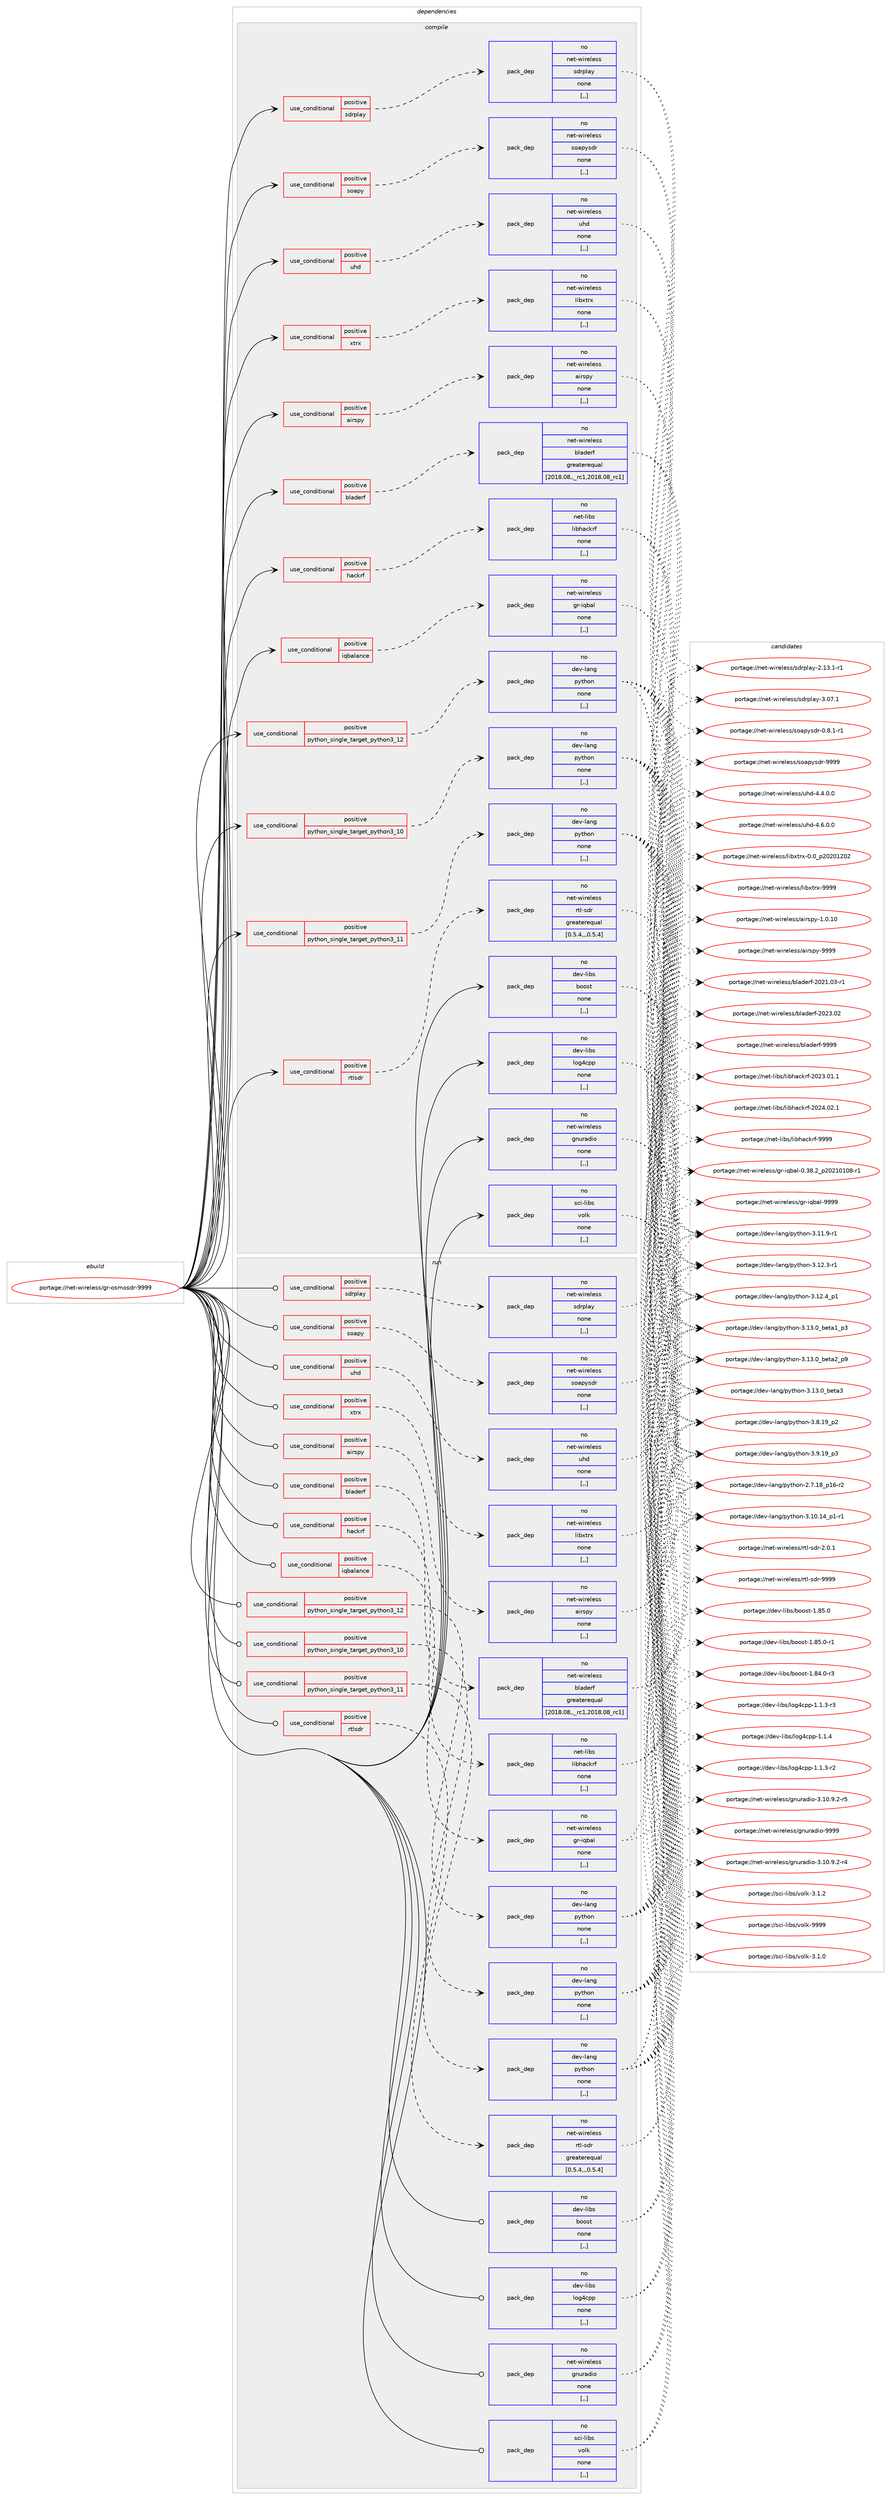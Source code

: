 digraph prolog {

# *************
# Graph options
# *************

newrank=true;
concentrate=true;
compound=true;
graph [rankdir=LR,fontname=Helvetica,fontsize=10,ranksep=1.5];#, ranksep=2.5, nodesep=0.2];
edge  [arrowhead=vee];
node  [fontname=Helvetica,fontsize=10];

# **********
# The ebuild
# **********

subgraph cluster_leftcol {
color=gray;
rank=same;
label=<<i>ebuild</i>>;
id [label="portage://net-wireless/gr-osmosdr-9999", color=red, width=4, href="../net-wireless/gr-osmosdr-9999.svg"];
}

# ****************
# The dependencies
# ****************

subgraph cluster_midcol {
color=gray;
label=<<i>dependencies</i>>;
subgraph cluster_compile {
fillcolor="#eeeeee";
style=filled;
label=<<i>compile</i>>;
subgraph cond100640 {
dependency380216 [label=<<TABLE BORDER="0" CELLBORDER="1" CELLSPACING="0" CELLPADDING="4"><TR><TD ROWSPAN="3" CELLPADDING="10">use_conditional</TD></TR><TR><TD>positive</TD></TR><TR><TD>airspy</TD></TR></TABLE>>, shape=none, color=red];
subgraph pack276834 {
dependency380217 [label=<<TABLE BORDER="0" CELLBORDER="1" CELLSPACING="0" CELLPADDING="4" WIDTH="220"><TR><TD ROWSPAN="6" CELLPADDING="30">pack_dep</TD></TR><TR><TD WIDTH="110">no</TD></TR><TR><TD>net-wireless</TD></TR><TR><TD>airspy</TD></TR><TR><TD>none</TD></TR><TR><TD>[,,]</TD></TR></TABLE>>, shape=none, color=blue];
}
dependency380216:e -> dependency380217:w [weight=20,style="dashed",arrowhead="vee"];
}
id:e -> dependency380216:w [weight=20,style="solid",arrowhead="vee"];
subgraph cond100641 {
dependency380218 [label=<<TABLE BORDER="0" CELLBORDER="1" CELLSPACING="0" CELLPADDING="4"><TR><TD ROWSPAN="3" CELLPADDING="10">use_conditional</TD></TR><TR><TD>positive</TD></TR><TR><TD>bladerf</TD></TR></TABLE>>, shape=none, color=red];
subgraph pack276835 {
dependency380219 [label=<<TABLE BORDER="0" CELLBORDER="1" CELLSPACING="0" CELLPADDING="4" WIDTH="220"><TR><TD ROWSPAN="6" CELLPADDING="30">pack_dep</TD></TR><TR><TD WIDTH="110">no</TD></TR><TR><TD>net-wireless</TD></TR><TR><TD>bladerf</TD></TR><TR><TD>greaterequal</TD></TR><TR><TD>[2018.08,,_rc1,2018.08_rc1]</TD></TR></TABLE>>, shape=none, color=blue];
}
dependency380218:e -> dependency380219:w [weight=20,style="dashed",arrowhead="vee"];
}
id:e -> dependency380218:w [weight=20,style="solid",arrowhead="vee"];
subgraph cond100642 {
dependency380220 [label=<<TABLE BORDER="0" CELLBORDER="1" CELLSPACING="0" CELLPADDING="4"><TR><TD ROWSPAN="3" CELLPADDING="10">use_conditional</TD></TR><TR><TD>positive</TD></TR><TR><TD>hackrf</TD></TR></TABLE>>, shape=none, color=red];
subgraph pack276836 {
dependency380221 [label=<<TABLE BORDER="0" CELLBORDER="1" CELLSPACING="0" CELLPADDING="4" WIDTH="220"><TR><TD ROWSPAN="6" CELLPADDING="30">pack_dep</TD></TR><TR><TD WIDTH="110">no</TD></TR><TR><TD>net-libs</TD></TR><TR><TD>libhackrf</TD></TR><TR><TD>none</TD></TR><TR><TD>[,,]</TD></TR></TABLE>>, shape=none, color=blue];
}
dependency380220:e -> dependency380221:w [weight=20,style="dashed",arrowhead="vee"];
}
id:e -> dependency380220:w [weight=20,style="solid",arrowhead="vee"];
subgraph cond100643 {
dependency380222 [label=<<TABLE BORDER="0" CELLBORDER="1" CELLSPACING="0" CELLPADDING="4"><TR><TD ROWSPAN="3" CELLPADDING="10">use_conditional</TD></TR><TR><TD>positive</TD></TR><TR><TD>iqbalance</TD></TR></TABLE>>, shape=none, color=red];
subgraph pack276837 {
dependency380223 [label=<<TABLE BORDER="0" CELLBORDER="1" CELLSPACING="0" CELLPADDING="4" WIDTH="220"><TR><TD ROWSPAN="6" CELLPADDING="30">pack_dep</TD></TR><TR><TD WIDTH="110">no</TD></TR><TR><TD>net-wireless</TD></TR><TR><TD>gr-iqbal</TD></TR><TR><TD>none</TD></TR><TR><TD>[,,]</TD></TR></TABLE>>, shape=none, color=blue];
}
dependency380222:e -> dependency380223:w [weight=20,style="dashed",arrowhead="vee"];
}
id:e -> dependency380222:w [weight=20,style="solid",arrowhead="vee"];
subgraph cond100644 {
dependency380224 [label=<<TABLE BORDER="0" CELLBORDER="1" CELLSPACING="0" CELLPADDING="4"><TR><TD ROWSPAN="3" CELLPADDING="10">use_conditional</TD></TR><TR><TD>positive</TD></TR><TR><TD>python_single_target_python3_10</TD></TR></TABLE>>, shape=none, color=red];
subgraph pack276838 {
dependency380225 [label=<<TABLE BORDER="0" CELLBORDER="1" CELLSPACING="0" CELLPADDING="4" WIDTH="220"><TR><TD ROWSPAN="6" CELLPADDING="30">pack_dep</TD></TR><TR><TD WIDTH="110">no</TD></TR><TR><TD>dev-lang</TD></TR><TR><TD>python</TD></TR><TR><TD>none</TD></TR><TR><TD>[,,]</TD></TR></TABLE>>, shape=none, color=blue];
}
dependency380224:e -> dependency380225:w [weight=20,style="dashed",arrowhead="vee"];
}
id:e -> dependency380224:w [weight=20,style="solid",arrowhead="vee"];
subgraph cond100645 {
dependency380226 [label=<<TABLE BORDER="0" CELLBORDER="1" CELLSPACING="0" CELLPADDING="4"><TR><TD ROWSPAN="3" CELLPADDING="10">use_conditional</TD></TR><TR><TD>positive</TD></TR><TR><TD>python_single_target_python3_11</TD></TR></TABLE>>, shape=none, color=red];
subgraph pack276839 {
dependency380227 [label=<<TABLE BORDER="0" CELLBORDER="1" CELLSPACING="0" CELLPADDING="4" WIDTH="220"><TR><TD ROWSPAN="6" CELLPADDING="30">pack_dep</TD></TR><TR><TD WIDTH="110">no</TD></TR><TR><TD>dev-lang</TD></TR><TR><TD>python</TD></TR><TR><TD>none</TD></TR><TR><TD>[,,]</TD></TR></TABLE>>, shape=none, color=blue];
}
dependency380226:e -> dependency380227:w [weight=20,style="dashed",arrowhead="vee"];
}
id:e -> dependency380226:w [weight=20,style="solid",arrowhead="vee"];
subgraph cond100646 {
dependency380228 [label=<<TABLE BORDER="0" CELLBORDER="1" CELLSPACING="0" CELLPADDING="4"><TR><TD ROWSPAN="3" CELLPADDING="10">use_conditional</TD></TR><TR><TD>positive</TD></TR><TR><TD>python_single_target_python3_12</TD></TR></TABLE>>, shape=none, color=red];
subgraph pack276840 {
dependency380229 [label=<<TABLE BORDER="0" CELLBORDER="1" CELLSPACING="0" CELLPADDING="4" WIDTH="220"><TR><TD ROWSPAN="6" CELLPADDING="30">pack_dep</TD></TR><TR><TD WIDTH="110">no</TD></TR><TR><TD>dev-lang</TD></TR><TR><TD>python</TD></TR><TR><TD>none</TD></TR><TR><TD>[,,]</TD></TR></TABLE>>, shape=none, color=blue];
}
dependency380228:e -> dependency380229:w [weight=20,style="dashed",arrowhead="vee"];
}
id:e -> dependency380228:w [weight=20,style="solid",arrowhead="vee"];
subgraph cond100647 {
dependency380230 [label=<<TABLE BORDER="0" CELLBORDER="1" CELLSPACING="0" CELLPADDING="4"><TR><TD ROWSPAN="3" CELLPADDING="10">use_conditional</TD></TR><TR><TD>positive</TD></TR><TR><TD>rtlsdr</TD></TR></TABLE>>, shape=none, color=red];
subgraph pack276841 {
dependency380231 [label=<<TABLE BORDER="0" CELLBORDER="1" CELLSPACING="0" CELLPADDING="4" WIDTH="220"><TR><TD ROWSPAN="6" CELLPADDING="30">pack_dep</TD></TR><TR><TD WIDTH="110">no</TD></TR><TR><TD>net-wireless</TD></TR><TR><TD>rtl-sdr</TD></TR><TR><TD>greaterequal</TD></TR><TR><TD>[0.5.4,,,0.5.4]</TD></TR></TABLE>>, shape=none, color=blue];
}
dependency380230:e -> dependency380231:w [weight=20,style="dashed",arrowhead="vee"];
}
id:e -> dependency380230:w [weight=20,style="solid",arrowhead="vee"];
subgraph cond100648 {
dependency380232 [label=<<TABLE BORDER="0" CELLBORDER="1" CELLSPACING="0" CELLPADDING="4"><TR><TD ROWSPAN="3" CELLPADDING="10">use_conditional</TD></TR><TR><TD>positive</TD></TR><TR><TD>sdrplay</TD></TR></TABLE>>, shape=none, color=red];
subgraph pack276842 {
dependency380233 [label=<<TABLE BORDER="0" CELLBORDER="1" CELLSPACING="0" CELLPADDING="4" WIDTH="220"><TR><TD ROWSPAN="6" CELLPADDING="30">pack_dep</TD></TR><TR><TD WIDTH="110">no</TD></TR><TR><TD>net-wireless</TD></TR><TR><TD>sdrplay</TD></TR><TR><TD>none</TD></TR><TR><TD>[,,]</TD></TR></TABLE>>, shape=none, color=blue];
}
dependency380232:e -> dependency380233:w [weight=20,style="dashed",arrowhead="vee"];
}
id:e -> dependency380232:w [weight=20,style="solid",arrowhead="vee"];
subgraph cond100649 {
dependency380234 [label=<<TABLE BORDER="0" CELLBORDER="1" CELLSPACING="0" CELLPADDING="4"><TR><TD ROWSPAN="3" CELLPADDING="10">use_conditional</TD></TR><TR><TD>positive</TD></TR><TR><TD>soapy</TD></TR></TABLE>>, shape=none, color=red];
subgraph pack276843 {
dependency380235 [label=<<TABLE BORDER="0" CELLBORDER="1" CELLSPACING="0" CELLPADDING="4" WIDTH="220"><TR><TD ROWSPAN="6" CELLPADDING="30">pack_dep</TD></TR><TR><TD WIDTH="110">no</TD></TR><TR><TD>net-wireless</TD></TR><TR><TD>soapysdr</TD></TR><TR><TD>none</TD></TR><TR><TD>[,,]</TD></TR></TABLE>>, shape=none, color=blue];
}
dependency380234:e -> dependency380235:w [weight=20,style="dashed",arrowhead="vee"];
}
id:e -> dependency380234:w [weight=20,style="solid",arrowhead="vee"];
subgraph cond100650 {
dependency380236 [label=<<TABLE BORDER="0" CELLBORDER="1" CELLSPACING="0" CELLPADDING="4"><TR><TD ROWSPAN="3" CELLPADDING="10">use_conditional</TD></TR><TR><TD>positive</TD></TR><TR><TD>uhd</TD></TR></TABLE>>, shape=none, color=red];
subgraph pack276844 {
dependency380237 [label=<<TABLE BORDER="0" CELLBORDER="1" CELLSPACING="0" CELLPADDING="4" WIDTH="220"><TR><TD ROWSPAN="6" CELLPADDING="30">pack_dep</TD></TR><TR><TD WIDTH="110">no</TD></TR><TR><TD>net-wireless</TD></TR><TR><TD>uhd</TD></TR><TR><TD>none</TD></TR><TR><TD>[,,]</TD></TR></TABLE>>, shape=none, color=blue];
}
dependency380236:e -> dependency380237:w [weight=20,style="dashed",arrowhead="vee"];
}
id:e -> dependency380236:w [weight=20,style="solid",arrowhead="vee"];
subgraph cond100651 {
dependency380238 [label=<<TABLE BORDER="0" CELLBORDER="1" CELLSPACING="0" CELLPADDING="4"><TR><TD ROWSPAN="3" CELLPADDING="10">use_conditional</TD></TR><TR><TD>positive</TD></TR><TR><TD>xtrx</TD></TR></TABLE>>, shape=none, color=red];
subgraph pack276845 {
dependency380239 [label=<<TABLE BORDER="0" CELLBORDER="1" CELLSPACING="0" CELLPADDING="4" WIDTH="220"><TR><TD ROWSPAN="6" CELLPADDING="30">pack_dep</TD></TR><TR><TD WIDTH="110">no</TD></TR><TR><TD>net-wireless</TD></TR><TR><TD>libxtrx</TD></TR><TR><TD>none</TD></TR><TR><TD>[,,]</TD></TR></TABLE>>, shape=none, color=blue];
}
dependency380238:e -> dependency380239:w [weight=20,style="dashed",arrowhead="vee"];
}
id:e -> dependency380238:w [weight=20,style="solid",arrowhead="vee"];
subgraph pack276846 {
dependency380240 [label=<<TABLE BORDER="0" CELLBORDER="1" CELLSPACING="0" CELLPADDING="4" WIDTH="220"><TR><TD ROWSPAN="6" CELLPADDING="30">pack_dep</TD></TR><TR><TD WIDTH="110">no</TD></TR><TR><TD>dev-libs</TD></TR><TR><TD>boost</TD></TR><TR><TD>none</TD></TR><TR><TD>[,,]</TD></TR></TABLE>>, shape=none, color=blue];
}
id:e -> dependency380240:w [weight=20,style="solid",arrowhead="vee"];
subgraph pack276847 {
dependency380241 [label=<<TABLE BORDER="0" CELLBORDER="1" CELLSPACING="0" CELLPADDING="4" WIDTH="220"><TR><TD ROWSPAN="6" CELLPADDING="30">pack_dep</TD></TR><TR><TD WIDTH="110">no</TD></TR><TR><TD>dev-libs</TD></TR><TR><TD>log4cpp</TD></TR><TR><TD>none</TD></TR><TR><TD>[,,]</TD></TR></TABLE>>, shape=none, color=blue];
}
id:e -> dependency380241:w [weight=20,style="solid",arrowhead="vee"];
subgraph pack276848 {
dependency380242 [label=<<TABLE BORDER="0" CELLBORDER="1" CELLSPACING="0" CELLPADDING="4" WIDTH="220"><TR><TD ROWSPAN="6" CELLPADDING="30">pack_dep</TD></TR><TR><TD WIDTH="110">no</TD></TR><TR><TD>net-wireless</TD></TR><TR><TD>gnuradio</TD></TR><TR><TD>none</TD></TR><TR><TD>[,,]</TD></TR></TABLE>>, shape=none, color=blue];
}
id:e -> dependency380242:w [weight=20,style="solid",arrowhead="vee"];
subgraph pack276849 {
dependency380243 [label=<<TABLE BORDER="0" CELLBORDER="1" CELLSPACING="0" CELLPADDING="4" WIDTH="220"><TR><TD ROWSPAN="6" CELLPADDING="30">pack_dep</TD></TR><TR><TD WIDTH="110">no</TD></TR><TR><TD>sci-libs</TD></TR><TR><TD>volk</TD></TR><TR><TD>none</TD></TR><TR><TD>[,,]</TD></TR></TABLE>>, shape=none, color=blue];
}
id:e -> dependency380243:w [weight=20,style="solid",arrowhead="vee"];
}
subgraph cluster_compileandrun {
fillcolor="#eeeeee";
style=filled;
label=<<i>compile and run</i>>;
}
subgraph cluster_run {
fillcolor="#eeeeee";
style=filled;
label=<<i>run</i>>;
subgraph cond100652 {
dependency380244 [label=<<TABLE BORDER="0" CELLBORDER="1" CELLSPACING="0" CELLPADDING="4"><TR><TD ROWSPAN="3" CELLPADDING="10">use_conditional</TD></TR><TR><TD>positive</TD></TR><TR><TD>airspy</TD></TR></TABLE>>, shape=none, color=red];
subgraph pack276850 {
dependency380245 [label=<<TABLE BORDER="0" CELLBORDER="1" CELLSPACING="0" CELLPADDING="4" WIDTH="220"><TR><TD ROWSPAN="6" CELLPADDING="30">pack_dep</TD></TR><TR><TD WIDTH="110">no</TD></TR><TR><TD>net-wireless</TD></TR><TR><TD>airspy</TD></TR><TR><TD>none</TD></TR><TR><TD>[,,]</TD></TR></TABLE>>, shape=none, color=blue];
}
dependency380244:e -> dependency380245:w [weight=20,style="dashed",arrowhead="vee"];
}
id:e -> dependency380244:w [weight=20,style="solid",arrowhead="odot"];
subgraph cond100653 {
dependency380246 [label=<<TABLE BORDER="0" CELLBORDER="1" CELLSPACING="0" CELLPADDING="4"><TR><TD ROWSPAN="3" CELLPADDING="10">use_conditional</TD></TR><TR><TD>positive</TD></TR><TR><TD>bladerf</TD></TR></TABLE>>, shape=none, color=red];
subgraph pack276851 {
dependency380247 [label=<<TABLE BORDER="0" CELLBORDER="1" CELLSPACING="0" CELLPADDING="4" WIDTH="220"><TR><TD ROWSPAN="6" CELLPADDING="30">pack_dep</TD></TR><TR><TD WIDTH="110">no</TD></TR><TR><TD>net-wireless</TD></TR><TR><TD>bladerf</TD></TR><TR><TD>greaterequal</TD></TR><TR><TD>[2018.08,,_rc1,2018.08_rc1]</TD></TR></TABLE>>, shape=none, color=blue];
}
dependency380246:e -> dependency380247:w [weight=20,style="dashed",arrowhead="vee"];
}
id:e -> dependency380246:w [weight=20,style="solid",arrowhead="odot"];
subgraph cond100654 {
dependency380248 [label=<<TABLE BORDER="0" CELLBORDER="1" CELLSPACING="0" CELLPADDING="4"><TR><TD ROWSPAN="3" CELLPADDING="10">use_conditional</TD></TR><TR><TD>positive</TD></TR><TR><TD>hackrf</TD></TR></TABLE>>, shape=none, color=red];
subgraph pack276852 {
dependency380249 [label=<<TABLE BORDER="0" CELLBORDER="1" CELLSPACING="0" CELLPADDING="4" WIDTH="220"><TR><TD ROWSPAN="6" CELLPADDING="30">pack_dep</TD></TR><TR><TD WIDTH="110">no</TD></TR><TR><TD>net-libs</TD></TR><TR><TD>libhackrf</TD></TR><TR><TD>none</TD></TR><TR><TD>[,,]</TD></TR></TABLE>>, shape=none, color=blue];
}
dependency380248:e -> dependency380249:w [weight=20,style="dashed",arrowhead="vee"];
}
id:e -> dependency380248:w [weight=20,style="solid",arrowhead="odot"];
subgraph cond100655 {
dependency380250 [label=<<TABLE BORDER="0" CELLBORDER="1" CELLSPACING="0" CELLPADDING="4"><TR><TD ROWSPAN="3" CELLPADDING="10">use_conditional</TD></TR><TR><TD>positive</TD></TR><TR><TD>iqbalance</TD></TR></TABLE>>, shape=none, color=red];
subgraph pack276853 {
dependency380251 [label=<<TABLE BORDER="0" CELLBORDER="1" CELLSPACING="0" CELLPADDING="4" WIDTH="220"><TR><TD ROWSPAN="6" CELLPADDING="30">pack_dep</TD></TR><TR><TD WIDTH="110">no</TD></TR><TR><TD>net-wireless</TD></TR><TR><TD>gr-iqbal</TD></TR><TR><TD>none</TD></TR><TR><TD>[,,]</TD></TR></TABLE>>, shape=none, color=blue];
}
dependency380250:e -> dependency380251:w [weight=20,style="dashed",arrowhead="vee"];
}
id:e -> dependency380250:w [weight=20,style="solid",arrowhead="odot"];
subgraph cond100656 {
dependency380252 [label=<<TABLE BORDER="0" CELLBORDER="1" CELLSPACING="0" CELLPADDING="4"><TR><TD ROWSPAN="3" CELLPADDING="10">use_conditional</TD></TR><TR><TD>positive</TD></TR><TR><TD>python_single_target_python3_10</TD></TR></TABLE>>, shape=none, color=red];
subgraph pack276854 {
dependency380253 [label=<<TABLE BORDER="0" CELLBORDER="1" CELLSPACING="0" CELLPADDING="4" WIDTH="220"><TR><TD ROWSPAN="6" CELLPADDING="30">pack_dep</TD></TR><TR><TD WIDTH="110">no</TD></TR><TR><TD>dev-lang</TD></TR><TR><TD>python</TD></TR><TR><TD>none</TD></TR><TR><TD>[,,]</TD></TR></TABLE>>, shape=none, color=blue];
}
dependency380252:e -> dependency380253:w [weight=20,style="dashed",arrowhead="vee"];
}
id:e -> dependency380252:w [weight=20,style="solid",arrowhead="odot"];
subgraph cond100657 {
dependency380254 [label=<<TABLE BORDER="0" CELLBORDER="1" CELLSPACING="0" CELLPADDING="4"><TR><TD ROWSPAN="3" CELLPADDING="10">use_conditional</TD></TR><TR><TD>positive</TD></TR><TR><TD>python_single_target_python3_11</TD></TR></TABLE>>, shape=none, color=red];
subgraph pack276855 {
dependency380255 [label=<<TABLE BORDER="0" CELLBORDER="1" CELLSPACING="0" CELLPADDING="4" WIDTH="220"><TR><TD ROWSPAN="6" CELLPADDING="30">pack_dep</TD></TR><TR><TD WIDTH="110">no</TD></TR><TR><TD>dev-lang</TD></TR><TR><TD>python</TD></TR><TR><TD>none</TD></TR><TR><TD>[,,]</TD></TR></TABLE>>, shape=none, color=blue];
}
dependency380254:e -> dependency380255:w [weight=20,style="dashed",arrowhead="vee"];
}
id:e -> dependency380254:w [weight=20,style="solid",arrowhead="odot"];
subgraph cond100658 {
dependency380256 [label=<<TABLE BORDER="0" CELLBORDER="1" CELLSPACING="0" CELLPADDING="4"><TR><TD ROWSPAN="3" CELLPADDING="10">use_conditional</TD></TR><TR><TD>positive</TD></TR><TR><TD>python_single_target_python3_12</TD></TR></TABLE>>, shape=none, color=red];
subgraph pack276856 {
dependency380257 [label=<<TABLE BORDER="0" CELLBORDER="1" CELLSPACING="0" CELLPADDING="4" WIDTH="220"><TR><TD ROWSPAN="6" CELLPADDING="30">pack_dep</TD></TR><TR><TD WIDTH="110">no</TD></TR><TR><TD>dev-lang</TD></TR><TR><TD>python</TD></TR><TR><TD>none</TD></TR><TR><TD>[,,]</TD></TR></TABLE>>, shape=none, color=blue];
}
dependency380256:e -> dependency380257:w [weight=20,style="dashed",arrowhead="vee"];
}
id:e -> dependency380256:w [weight=20,style="solid",arrowhead="odot"];
subgraph cond100659 {
dependency380258 [label=<<TABLE BORDER="0" CELLBORDER="1" CELLSPACING="0" CELLPADDING="4"><TR><TD ROWSPAN="3" CELLPADDING="10">use_conditional</TD></TR><TR><TD>positive</TD></TR><TR><TD>rtlsdr</TD></TR></TABLE>>, shape=none, color=red];
subgraph pack276857 {
dependency380259 [label=<<TABLE BORDER="0" CELLBORDER="1" CELLSPACING="0" CELLPADDING="4" WIDTH="220"><TR><TD ROWSPAN="6" CELLPADDING="30">pack_dep</TD></TR><TR><TD WIDTH="110">no</TD></TR><TR><TD>net-wireless</TD></TR><TR><TD>rtl-sdr</TD></TR><TR><TD>greaterequal</TD></TR><TR><TD>[0.5.4,,,0.5.4]</TD></TR></TABLE>>, shape=none, color=blue];
}
dependency380258:e -> dependency380259:w [weight=20,style="dashed",arrowhead="vee"];
}
id:e -> dependency380258:w [weight=20,style="solid",arrowhead="odot"];
subgraph cond100660 {
dependency380260 [label=<<TABLE BORDER="0" CELLBORDER="1" CELLSPACING="0" CELLPADDING="4"><TR><TD ROWSPAN="3" CELLPADDING="10">use_conditional</TD></TR><TR><TD>positive</TD></TR><TR><TD>sdrplay</TD></TR></TABLE>>, shape=none, color=red];
subgraph pack276858 {
dependency380261 [label=<<TABLE BORDER="0" CELLBORDER="1" CELLSPACING="0" CELLPADDING="4" WIDTH="220"><TR><TD ROWSPAN="6" CELLPADDING="30">pack_dep</TD></TR><TR><TD WIDTH="110">no</TD></TR><TR><TD>net-wireless</TD></TR><TR><TD>sdrplay</TD></TR><TR><TD>none</TD></TR><TR><TD>[,,]</TD></TR></TABLE>>, shape=none, color=blue];
}
dependency380260:e -> dependency380261:w [weight=20,style="dashed",arrowhead="vee"];
}
id:e -> dependency380260:w [weight=20,style="solid",arrowhead="odot"];
subgraph cond100661 {
dependency380262 [label=<<TABLE BORDER="0" CELLBORDER="1" CELLSPACING="0" CELLPADDING="4"><TR><TD ROWSPAN="3" CELLPADDING="10">use_conditional</TD></TR><TR><TD>positive</TD></TR><TR><TD>soapy</TD></TR></TABLE>>, shape=none, color=red];
subgraph pack276859 {
dependency380263 [label=<<TABLE BORDER="0" CELLBORDER="1" CELLSPACING="0" CELLPADDING="4" WIDTH="220"><TR><TD ROWSPAN="6" CELLPADDING="30">pack_dep</TD></TR><TR><TD WIDTH="110">no</TD></TR><TR><TD>net-wireless</TD></TR><TR><TD>soapysdr</TD></TR><TR><TD>none</TD></TR><TR><TD>[,,]</TD></TR></TABLE>>, shape=none, color=blue];
}
dependency380262:e -> dependency380263:w [weight=20,style="dashed",arrowhead="vee"];
}
id:e -> dependency380262:w [weight=20,style="solid",arrowhead="odot"];
subgraph cond100662 {
dependency380264 [label=<<TABLE BORDER="0" CELLBORDER="1" CELLSPACING="0" CELLPADDING="4"><TR><TD ROWSPAN="3" CELLPADDING="10">use_conditional</TD></TR><TR><TD>positive</TD></TR><TR><TD>uhd</TD></TR></TABLE>>, shape=none, color=red];
subgraph pack276860 {
dependency380265 [label=<<TABLE BORDER="0" CELLBORDER="1" CELLSPACING="0" CELLPADDING="4" WIDTH="220"><TR><TD ROWSPAN="6" CELLPADDING="30">pack_dep</TD></TR><TR><TD WIDTH="110">no</TD></TR><TR><TD>net-wireless</TD></TR><TR><TD>uhd</TD></TR><TR><TD>none</TD></TR><TR><TD>[,,]</TD></TR></TABLE>>, shape=none, color=blue];
}
dependency380264:e -> dependency380265:w [weight=20,style="dashed",arrowhead="vee"];
}
id:e -> dependency380264:w [weight=20,style="solid",arrowhead="odot"];
subgraph cond100663 {
dependency380266 [label=<<TABLE BORDER="0" CELLBORDER="1" CELLSPACING="0" CELLPADDING="4"><TR><TD ROWSPAN="3" CELLPADDING="10">use_conditional</TD></TR><TR><TD>positive</TD></TR><TR><TD>xtrx</TD></TR></TABLE>>, shape=none, color=red];
subgraph pack276861 {
dependency380267 [label=<<TABLE BORDER="0" CELLBORDER="1" CELLSPACING="0" CELLPADDING="4" WIDTH="220"><TR><TD ROWSPAN="6" CELLPADDING="30">pack_dep</TD></TR><TR><TD WIDTH="110">no</TD></TR><TR><TD>net-wireless</TD></TR><TR><TD>libxtrx</TD></TR><TR><TD>none</TD></TR><TR><TD>[,,]</TD></TR></TABLE>>, shape=none, color=blue];
}
dependency380266:e -> dependency380267:w [weight=20,style="dashed",arrowhead="vee"];
}
id:e -> dependency380266:w [weight=20,style="solid",arrowhead="odot"];
subgraph pack276862 {
dependency380268 [label=<<TABLE BORDER="0" CELLBORDER="1" CELLSPACING="0" CELLPADDING="4" WIDTH="220"><TR><TD ROWSPAN="6" CELLPADDING="30">pack_dep</TD></TR><TR><TD WIDTH="110">no</TD></TR><TR><TD>dev-libs</TD></TR><TR><TD>boost</TD></TR><TR><TD>none</TD></TR><TR><TD>[,,]</TD></TR></TABLE>>, shape=none, color=blue];
}
id:e -> dependency380268:w [weight=20,style="solid",arrowhead="odot"];
subgraph pack276863 {
dependency380269 [label=<<TABLE BORDER="0" CELLBORDER="1" CELLSPACING="0" CELLPADDING="4" WIDTH="220"><TR><TD ROWSPAN="6" CELLPADDING="30">pack_dep</TD></TR><TR><TD WIDTH="110">no</TD></TR><TR><TD>dev-libs</TD></TR><TR><TD>log4cpp</TD></TR><TR><TD>none</TD></TR><TR><TD>[,,]</TD></TR></TABLE>>, shape=none, color=blue];
}
id:e -> dependency380269:w [weight=20,style="solid",arrowhead="odot"];
subgraph pack276864 {
dependency380270 [label=<<TABLE BORDER="0" CELLBORDER="1" CELLSPACING="0" CELLPADDING="4" WIDTH="220"><TR><TD ROWSPAN="6" CELLPADDING="30">pack_dep</TD></TR><TR><TD WIDTH="110">no</TD></TR><TR><TD>net-wireless</TD></TR><TR><TD>gnuradio</TD></TR><TR><TD>none</TD></TR><TR><TD>[,,]</TD></TR></TABLE>>, shape=none, color=blue];
}
id:e -> dependency380270:w [weight=20,style="solid",arrowhead="odot"];
subgraph pack276865 {
dependency380271 [label=<<TABLE BORDER="0" CELLBORDER="1" CELLSPACING="0" CELLPADDING="4" WIDTH="220"><TR><TD ROWSPAN="6" CELLPADDING="30">pack_dep</TD></TR><TR><TD WIDTH="110">no</TD></TR><TR><TD>sci-libs</TD></TR><TR><TD>volk</TD></TR><TR><TD>none</TD></TR><TR><TD>[,,]</TD></TR></TABLE>>, shape=none, color=blue];
}
id:e -> dependency380271:w [weight=20,style="solid",arrowhead="odot"];
}
}

# **************
# The candidates
# **************

subgraph cluster_choices {
rank=same;
color=gray;
label=<<i>candidates</i>>;

subgraph choice276834 {
color=black;
nodesep=1;
choice11010111645119105114101108101115115479710511411511212145494648464948 [label="portage://net-wireless/airspy-1.0.10", color=red, width=4,href="../net-wireless/airspy-1.0.10.svg"];
choice1101011164511910511410110810111511547971051141151121214557575757 [label="portage://net-wireless/airspy-9999", color=red, width=4,href="../net-wireless/airspy-9999.svg"];
dependency380217:e -> choice11010111645119105114101108101115115479710511411511212145494648464948:w [style=dotted,weight="100"];
dependency380217:e -> choice1101011164511910511410110810111511547971051141151121214557575757:w [style=dotted,weight="100"];
}
subgraph choice276835 {
color=black;
nodesep=1;
choice1101011164511910511410110810111511547981089710010111410245504850494648514511449 [label="portage://net-wireless/bladerf-2021.03-r1", color=red, width=4,href="../net-wireless/bladerf-2021.03-r1.svg"];
choice110101116451191051141011081011151154798108971001011141024550485051464850 [label="portage://net-wireless/bladerf-2023.02", color=red, width=4,href="../net-wireless/bladerf-2023.02.svg"];
choice110101116451191051141011081011151154798108971001011141024557575757 [label="portage://net-wireless/bladerf-9999", color=red, width=4,href="../net-wireless/bladerf-9999.svg"];
dependency380219:e -> choice1101011164511910511410110810111511547981089710010111410245504850494648514511449:w [style=dotted,weight="100"];
dependency380219:e -> choice110101116451191051141011081011151154798108971001011141024550485051464850:w [style=dotted,weight="100"];
dependency380219:e -> choice110101116451191051141011081011151154798108971001011141024557575757:w [style=dotted,weight="100"];
}
subgraph choice276836 {
color=black;
nodesep=1;
choice11010111645108105981154710810598104979910711410245504850514648494649 [label="portage://net-libs/libhackrf-2023.01.1", color=red, width=4,href="../net-libs/libhackrf-2023.01.1.svg"];
choice11010111645108105981154710810598104979910711410245504850524648504649 [label="portage://net-libs/libhackrf-2024.02.1", color=red, width=4,href="../net-libs/libhackrf-2024.02.1.svg"];
choice1101011164510810598115471081059810497991071141024557575757 [label="portage://net-libs/libhackrf-9999", color=red, width=4,href="../net-libs/libhackrf-9999.svg"];
dependency380221:e -> choice11010111645108105981154710810598104979910711410245504850514648494649:w [style=dotted,weight="100"];
dependency380221:e -> choice11010111645108105981154710810598104979910711410245504850524648504649:w [style=dotted,weight="100"];
dependency380221:e -> choice1101011164510810598115471081059810497991071141024557575757:w [style=dotted,weight="100"];
}
subgraph choice276837 {
color=black;
nodesep=1;
choice1101011164511910511410110810111511547103114451051139897108454846515646509511250485049484948564511449 [label="portage://net-wireless/gr-iqbal-0.38.2_p20210108-r1", color=red, width=4,href="../net-wireless/gr-iqbal-0.38.2_p20210108-r1.svg"];
choice11010111645119105114101108101115115471031144510511398971084557575757 [label="portage://net-wireless/gr-iqbal-9999", color=red, width=4,href="../net-wireless/gr-iqbal-9999.svg"];
dependency380223:e -> choice1101011164511910511410110810111511547103114451051139897108454846515646509511250485049484948564511449:w [style=dotted,weight="100"];
dependency380223:e -> choice11010111645119105114101108101115115471031144510511398971084557575757:w [style=dotted,weight="100"];
}
subgraph choice276838 {
color=black;
nodesep=1;
choice100101118451089711010347112121116104111110455046554649569511249544511450 [label="portage://dev-lang/python-2.7.18_p16-r2", color=red, width=4,href="../dev-lang/python-2.7.18_p16-r2.svg"];
choice100101118451089711010347112121116104111110455146494846495295112494511449 [label="portage://dev-lang/python-3.10.14_p1-r1", color=red, width=4,href="../dev-lang/python-3.10.14_p1-r1.svg"];
choice100101118451089711010347112121116104111110455146494946574511449 [label="portage://dev-lang/python-3.11.9-r1", color=red, width=4,href="../dev-lang/python-3.11.9-r1.svg"];
choice100101118451089711010347112121116104111110455146495046514511449 [label="portage://dev-lang/python-3.12.3-r1", color=red, width=4,href="../dev-lang/python-3.12.3-r1.svg"];
choice100101118451089711010347112121116104111110455146495046529511249 [label="portage://dev-lang/python-3.12.4_p1", color=red, width=4,href="../dev-lang/python-3.12.4_p1.svg"];
choice10010111845108971101034711212111610411111045514649514648959810111697499511251 [label="portage://dev-lang/python-3.13.0_beta1_p3", color=red, width=4,href="../dev-lang/python-3.13.0_beta1_p3.svg"];
choice10010111845108971101034711212111610411111045514649514648959810111697509511257 [label="portage://dev-lang/python-3.13.0_beta2_p9", color=red, width=4,href="../dev-lang/python-3.13.0_beta2_p9.svg"];
choice1001011184510897110103471121211161041111104551464951464895981011169751 [label="portage://dev-lang/python-3.13.0_beta3", color=red, width=4,href="../dev-lang/python-3.13.0_beta3.svg"];
choice100101118451089711010347112121116104111110455146564649579511250 [label="portage://dev-lang/python-3.8.19_p2", color=red, width=4,href="../dev-lang/python-3.8.19_p2.svg"];
choice100101118451089711010347112121116104111110455146574649579511251 [label="portage://dev-lang/python-3.9.19_p3", color=red, width=4,href="../dev-lang/python-3.9.19_p3.svg"];
dependency380225:e -> choice100101118451089711010347112121116104111110455046554649569511249544511450:w [style=dotted,weight="100"];
dependency380225:e -> choice100101118451089711010347112121116104111110455146494846495295112494511449:w [style=dotted,weight="100"];
dependency380225:e -> choice100101118451089711010347112121116104111110455146494946574511449:w [style=dotted,weight="100"];
dependency380225:e -> choice100101118451089711010347112121116104111110455146495046514511449:w [style=dotted,weight="100"];
dependency380225:e -> choice100101118451089711010347112121116104111110455146495046529511249:w [style=dotted,weight="100"];
dependency380225:e -> choice10010111845108971101034711212111610411111045514649514648959810111697499511251:w [style=dotted,weight="100"];
dependency380225:e -> choice10010111845108971101034711212111610411111045514649514648959810111697509511257:w [style=dotted,weight="100"];
dependency380225:e -> choice1001011184510897110103471121211161041111104551464951464895981011169751:w [style=dotted,weight="100"];
dependency380225:e -> choice100101118451089711010347112121116104111110455146564649579511250:w [style=dotted,weight="100"];
dependency380225:e -> choice100101118451089711010347112121116104111110455146574649579511251:w [style=dotted,weight="100"];
}
subgraph choice276839 {
color=black;
nodesep=1;
choice100101118451089711010347112121116104111110455046554649569511249544511450 [label="portage://dev-lang/python-2.7.18_p16-r2", color=red, width=4,href="../dev-lang/python-2.7.18_p16-r2.svg"];
choice100101118451089711010347112121116104111110455146494846495295112494511449 [label="portage://dev-lang/python-3.10.14_p1-r1", color=red, width=4,href="../dev-lang/python-3.10.14_p1-r1.svg"];
choice100101118451089711010347112121116104111110455146494946574511449 [label="portage://dev-lang/python-3.11.9-r1", color=red, width=4,href="../dev-lang/python-3.11.9-r1.svg"];
choice100101118451089711010347112121116104111110455146495046514511449 [label="portage://dev-lang/python-3.12.3-r1", color=red, width=4,href="../dev-lang/python-3.12.3-r1.svg"];
choice100101118451089711010347112121116104111110455146495046529511249 [label="portage://dev-lang/python-3.12.4_p1", color=red, width=4,href="../dev-lang/python-3.12.4_p1.svg"];
choice10010111845108971101034711212111610411111045514649514648959810111697499511251 [label="portage://dev-lang/python-3.13.0_beta1_p3", color=red, width=4,href="../dev-lang/python-3.13.0_beta1_p3.svg"];
choice10010111845108971101034711212111610411111045514649514648959810111697509511257 [label="portage://dev-lang/python-3.13.0_beta2_p9", color=red, width=4,href="../dev-lang/python-3.13.0_beta2_p9.svg"];
choice1001011184510897110103471121211161041111104551464951464895981011169751 [label="portage://dev-lang/python-3.13.0_beta3", color=red, width=4,href="../dev-lang/python-3.13.0_beta3.svg"];
choice100101118451089711010347112121116104111110455146564649579511250 [label="portage://dev-lang/python-3.8.19_p2", color=red, width=4,href="../dev-lang/python-3.8.19_p2.svg"];
choice100101118451089711010347112121116104111110455146574649579511251 [label="portage://dev-lang/python-3.9.19_p3", color=red, width=4,href="../dev-lang/python-3.9.19_p3.svg"];
dependency380227:e -> choice100101118451089711010347112121116104111110455046554649569511249544511450:w [style=dotted,weight="100"];
dependency380227:e -> choice100101118451089711010347112121116104111110455146494846495295112494511449:w [style=dotted,weight="100"];
dependency380227:e -> choice100101118451089711010347112121116104111110455146494946574511449:w [style=dotted,weight="100"];
dependency380227:e -> choice100101118451089711010347112121116104111110455146495046514511449:w [style=dotted,weight="100"];
dependency380227:e -> choice100101118451089711010347112121116104111110455146495046529511249:w [style=dotted,weight="100"];
dependency380227:e -> choice10010111845108971101034711212111610411111045514649514648959810111697499511251:w [style=dotted,weight="100"];
dependency380227:e -> choice10010111845108971101034711212111610411111045514649514648959810111697509511257:w [style=dotted,weight="100"];
dependency380227:e -> choice1001011184510897110103471121211161041111104551464951464895981011169751:w [style=dotted,weight="100"];
dependency380227:e -> choice100101118451089711010347112121116104111110455146564649579511250:w [style=dotted,weight="100"];
dependency380227:e -> choice100101118451089711010347112121116104111110455146574649579511251:w [style=dotted,weight="100"];
}
subgraph choice276840 {
color=black;
nodesep=1;
choice100101118451089711010347112121116104111110455046554649569511249544511450 [label="portage://dev-lang/python-2.7.18_p16-r2", color=red, width=4,href="../dev-lang/python-2.7.18_p16-r2.svg"];
choice100101118451089711010347112121116104111110455146494846495295112494511449 [label="portage://dev-lang/python-3.10.14_p1-r1", color=red, width=4,href="../dev-lang/python-3.10.14_p1-r1.svg"];
choice100101118451089711010347112121116104111110455146494946574511449 [label="portage://dev-lang/python-3.11.9-r1", color=red, width=4,href="../dev-lang/python-3.11.9-r1.svg"];
choice100101118451089711010347112121116104111110455146495046514511449 [label="portage://dev-lang/python-3.12.3-r1", color=red, width=4,href="../dev-lang/python-3.12.3-r1.svg"];
choice100101118451089711010347112121116104111110455146495046529511249 [label="portage://dev-lang/python-3.12.4_p1", color=red, width=4,href="../dev-lang/python-3.12.4_p1.svg"];
choice10010111845108971101034711212111610411111045514649514648959810111697499511251 [label="portage://dev-lang/python-3.13.0_beta1_p3", color=red, width=4,href="../dev-lang/python-3.13.0_beta1_p3.svg"];
choice10010111845108971101034711212111610411111045514649514648959810111697509511257 [label="portage://dev-lang/python-3.13.0_beta2_p9", color=red, width=4,href="../dev-lang/python-3.13.0_beta2_p9.svg"];
choice1001011184510897110103471121211161041111104551464951464895981011169751 [label="portage://dev-lang/python-3.13.0_beta3", color=red, width=4,href="../dev-lang/python-3.13.0_beta3.svg"];
choice100101118451089711010347112121116104111110455146564649579511250 [label="portage://dev-lang/python-3.8.19_p2", color=red, width=4,href="../dev-lang/python-3.8.19_p2.svg"];
choice100101118451089711010347112121116104111110455146574649579511251 [label="portage://dev-lang/python-3.9.19_p3", color=red, width=4,href="../dev-lang/python-3.9.19_p3.svg"];
dependency380229:e -> choice100101118451089711010347112121116104111110455046554649569511249544511450:w [style=dotted,weight="100"];
dependency380229:e -> choice100101118451089711010347112121116104111110455146494846495295112494511449:w [style=dotted,weight="100"];
dependency380229:e -> choice100101118451089711010347112121116104111110455146494946574511449:w [style=dotted,weight="100"];
dependency380229:e -> choice100101118451089711010347112121116104111110455146495046514511449:w [style=dotted,weight="100"];
dependency380229:e -> choice100101118451089711010347112121116104111110455146495046529511249:w [style=dotted,weight="100"];
dependency380229:e -> choice10010111845108971101034711212111610411111045514649514648959810111697499511251:w [style=dotted,weight="100"];
dependency380229:e -> choice10010111845108971101034711212111610411111045514649514648959810111697509511257:w [style=dotted,weight="100"];
dependency380229:e -> choice1001011184510897110103471121211161041111104551464951464895981011169751:w [style=dotted,weight="100"];
dependency380229:e -> choice100101118451089711010347112121116104111110455146564649579511250:w [style=dotted,weight="100"];
dependency380229:e -> choice100101118451089711010347112121116104111110455146574649579511251:w [style=dotted,weight="100"];
}
subgraph choice276841 {
color=black;
nodesep=1;
choice110101116451191051141011081011151154711411610845115100114455046484649 [label="portage://net-wireless/rtl-sdr-2.0.1", color=red, width=4,href="../net-wireless/rtl-sdr-2.0.1.svg"];
choice1101011164511910511410110810111511547114116108451151001144557575757 [label="portage://net-wireless/rtl-sdr-9999", color=red, width=4,href="../net-wireless/rtl-sdr-9999.svg"];
dependency380231:e -> choice110101116451191051141011081011151154711411610845115100114455046484649:w [style=dotted,weight="100"];
dependency380231:e -> choice1101011164511910511410110810111511547114116108451151001144557575757:w [style=dotted,weight="100"];
}
subgraph choice276842 {
color=black;
nodesep=1;
choice110101116451191051141011081011151154711510011411210897121455046495146494511449 [label="portage://net-wireless/sdrplay-2.13.1-r1", color=red, width=4,href="../net-wireless/sdrplay-2.13.1-r1.svg"];
choice11010111645119105114101108101115115471151001141121089712145514648554649 [label="portage://net-wireless/sdrplay-3.07.1", color=red, width=4,href="../net-wireless/sdrplay-3.07.1.svg"];
dependency380233:e -> choice110101116451191051141011081011151154711510011411210897121455046495146494511449:w [style=dotted,weight="100"];
dependency380233:e -> choice11010111645119105114101108101115115471151001141121089712145514648554649:w [style=dotted,weight="100"];
}
subgraph choice276843 {
color=black;
nodesep=1;
choice1101011164511910511410110810111511547115111971121211151001144548465646494511449 [label="portage://net-wireless/soapysdr-0.8.1-r1", color=red, width=4,href="../net-wireless/soapysdr-0.8.1-r1.svg"];
choice1101011164511910511410110810111511547115111971121211151001144557575757 [label="portage://net-wireless/soapysdr-9999", color=red, width=4,href="../net-wireless/soapysdr-9999.svg"];
dependency380235:e -> choice1101011164511910511410110810111511547115111971121211151001144548465646494511449:w [style=dotted,weight="100"];
dependency380235:e -> choice1101011164511910511410110810111511547115111971121211151001144557575757:w [style=dotted,weight="100"];
}
subgraph choice276844 {
color=black;
nodesep=1;
choice11010111645119105114101108101115115471171041004552465246484648 [label="portage://net-wireless/uhd-4.4.0.0", color=red, width=4,href="../net-wireless/uhd-4.4.0.0.svg"];
choice11010111645119105114101108101115115471171041004552465446484648 [label="portage://net-wireless/uhd-4.6.0.0", color=red, width=4,href="../net-wireless/uhd-4.6.0.0.svg"];
dependency380237:e -> choice11010111645119105114101108101115115471171041004552465246484648:w [style=dotted,weight="100"];
dependency380237:e -> choice11010111645119105114101108101115115471171041004552465446484648:w [style=dotted,weight="100"];
}
subgraph choice276845 {
color=black;
nodesep=1;
choice11010111645119105114101108101115115471081059812011611412045484648951125048504849504850 [label="portage://net-wireless/libxtrx-0.0_p20201202", color=red, width=4,href="../net-wireless/libxtrx-0.0_p20201202.svg"];
choice1101011164511910511410110810111511547108105981201161141204557575757 [label="portage://net-wireless/libxtrx-9999", color=red, width=4,href="../net-wireless/libxtrx-9999.svg"];
dependency380239:e -> choice11010111645119105114101108101115115471081059812011611412045484648951125048504849504850:w [style=dotted,weight="100"];
dependency380239:e -> choice1101011164511910511410110810111511547108105981201161141204557575757:w [style=dotted,weight="100"];
}
subgraph choice276846 {
color=black;
nodesep=1;
choice10010111845108105981154798111111115116454946565246484511451 [label="portage://dev-libs/boost-1.84.0-r3", color=red, width=4,href="../dev-libs/boost-1.84.0-r3.svg"];
choice1001011184510810598115479811111111511645494656534648 [label="portage://dev-libs/boost-1.85.0", color=red, width=4,href="../dev-libs/boost-1.85.0.svg"];
choice10010111845108105981154798111111115116454946565346484511449 [label="portage://dev-libs/boost-1.85.0-r1", color=red, width=4,href="../dev-libs/boost-1.85.0-r1.svg"];
dependency380240:e -> choice10010111845108105981154798111111115116454946565246484511451:w [style=dotted,weight="100"];
dependency380240:e -> choice1001011184510810598115479811111111511645494656534648:w [style=dotted,weight="100"];
dependency380240:e -> choice10010111845108105981154798111111115116454946565346484511449:w [style=dotted,weight="100"];
}
subgraph choice276847 {
color=black;
nodesep=1;
choice10010111845108105981154710811110352991121124549464946514511450 [label="portage://dev-libs/log4cpp-1.1.3-r2", color=red, width=4,href="../dev-libs/log4cpp-1.1.3-r2.svg"];
choice10010111845108105981154710811110352991121124549464946514511451 [label="portage://dev-libs/log4cpp-1.1.3-r3", color=red, width=4,href="../dev-libs/log4cpp-1.1.3-r3.svg"];
choice1001011184510810598115471081111035299112112454946494652 [label="portage://dev-libs/log4cpp-1.1.4", color=red, width=4,href="../dev-libs/log4cpp-1.1.4.svg"];
dependency380241:e -> choice10010111845108105981154710811110352991121124549464946514511450:w [style=dotted,weight="100"];
dependency380241:e -> choice10010111845108105981154710811110352991121124549464946514511451:w [style=dotted,weight="100"];
dependency380241:e -> choice1001011184510810598115471081111035299112112454946494652:w [style=dotted,weight="100"];
}
subgraph choice276848 {
color=black;
nodesep=1;
choice1101011164511910511410110810111511547103110117114971001051114551464948465746504511452 [label="portage://net-wireless/gnuradio-3.10.9.2-r4", color=red, width=4,href="../net-wireless/gnuradio-3.10.9.2-r4.svg"];
choice1101011164511910511410110810111511547103110117114971001051114551464948465746504511453 [label="portage://net-wireless/gnuradio-3.10.9.2-r5", color=red, width=4,href="../net-wireless/gnuradio-3.10.9.2-r5.svg"];
choice1101011164511910511410110810111511547103110117114971001051114557575757 [label="portage://net-wireless/gnuradio-9999", color=red, width=4,href="../net-wireless/gnuradio-9999.svg"];
dependency380242:e -> choice1101011164511910511410110810111511547103110117114971001051114551464948465746504511452:w [style=dotted,weight="100"];
dependency380242:e -> choice1101011164511910511410110810111511547103110117114971001051114551464948465746504511453:w [style=dotted,weight="100"];
dependency380242:e -> choice1101011164511910511410110810111511547103110117114971001051114557575757:w [style=dotted,weight="100"];
}
subgraph choice276849 {
color=black;
nodesep=1;
choice11599105451081059811547118111108107455146494648 [label="portage://sci-libs/volk-3.1.0", color=red, width=4,href="../sci-libs/volk-3.1.0.svg"];
choice11599105451081059811547118111108107455146494650 [label="portage://sci-libs/volk-3.1.2", color=red, width=4,href="../sci-libs/volk-3.1.2.svg"];
choice115991054510810598115471181111081074557575757 [label="portage://sci-libs/volk-9999", color=red, width=4,href="../sci-libs/volk-9999.svg"];
dependency380243:e -> choice11599105451081059811547118111108107455146494648:w [style=dotted,weight="100"];
dependency380243:e -> choice11599105451081059811547118111108107455146494650:w [style=dotted,weight="100"];
dependency380243:e -> choice115991054510810598115471181111081074557575757:w [style=dotted,weight="100"];
}
subgraph choice276850 {
color=black;
nodesep=1;
choice11010111645119105114101108101115115479710511411511212145494648464948 [label="portage://net-wireless/airspy-1.0.10", color=red, width=4,href="../net-wireless/airspy-1.0.10.svg"];
choice1101011164511910511410110810111511547971051141151121214557575757 [label="portage://net-wireless/airspy-9999", color=red, width=4,href="../net-wireless/airspy-9999.svg"];
dependency380245:e -> choice11010111645119105114101108101115115479710511411511212145494648464948:w [style=dotted,weight="100"];
dependency380245:e -> choice1101011164511910511410110810111511547971051141151121214557575757:w [style=dotted,weight="100"];
}
subgraph choice276851 {
color=black;
nodesep=1;
choice1101011164511910511410110810111511547981089710010111410245504850494648514511449 [label="portage://net-wireless/bladerf-2021.03-r1", color=red, width=4,href="../net-wireless/bladerf-2021.03-r1.svg"];
choice110101116451191051141011081011151154798108971001011141024550485051464850 [label="portage://net-wireless/bladerf-2023.02", color=red, width=4,href="../net-wireless/bladerf-2023.02.svg"];
choice110101116451191051141011081011151154798108971001011141024557575757 [label="portage://net-wireless/bladerf-9999", color=red, width=4,href="../net-wireless/bladerf-9999.svg"];
dependency380247:e -> choice1101011164511910511410110810111511547981089710010111410245504850494648514511449:w [style=dotted,weight="100"];
dependency380247:e -> choice110101116451191051141011081011151154798108971001011141024550485051464850:w [style=dotted,weight="100"];
dependency380247:e -> choice110101116451191051141011081011151154798108971001011141024557575757:w [style=dotted,weight="100"];
}
subgraph choice276852 {
color=black;
nodesep=1;
choice11010111645108105981154710810598104979910711410245504850514648494649 [label="portage://net-libs/libhackrf-2023.01.1", color=red, width=4,href="../net-libs/libhackrf-2023.01.1.svg"];
choice11010111645108105981154710810598104979910711410245504850524648504649 [label="portage://net-libs/libhackrf-2024.02.1", color=red, width=4,href="../net-libs/libhackrf-2024.02.1.svg"];
choice1101011164510810598115471081059810497991071141024557575757 [label="portage://net-libs/libhackrf-9999", color=red, width=4,href="../net-libs/libhackrf-9999.svg"];
dependency380249:e -> choice11010111645108105981154710810598104979910711410245504850514648494649:w [style=dotted,weight="100"];
dependency380249:e -> choice11010111645108105981154710810598104979910711410245504850524648504649:w [style=dotted,weight="100"];
dependency380249:e -> choice1101011164510810598115471081059810497991071141024557575757:w [style=dotted,weight="100"];
}
subgraph choice276853 {
color=black;
nodesep=1;
choice1101011164511910511410110810111511547103114451051139897108454846515646509511250485049484948564511449 [label="portage://net-wireless/gr-iqbal-0.38.2_p20210108-r1", color=red, width=4,href="../net-wireless/gr-iqbal-0.38.2_p20210108-r1.svg"];
choice11010111645119105114101108101115115471031144510511398971084557575757 [label="portage://net-wireless/gr-iqbal-9999", color=red, width=4,href="../net-wireless/gr-iqbal-9999.svg"];
dependency380251:e -> choice1101011164511910511410110810111511547103114451051139897108454846515646509511250485049484948564511449:w [style=dotted,weight="100"];
dependency380251:e -> choice11010111645119105114101108101115115471031144510511398971084557575757:w [style=dotted,weight="100"];
}
subgraph choice276854 {
color=black;
nodesep=1;
choice100101118451089711010347112121116104111110455046554649569511249544511450 [label="portage://dev-lang/python-2.7.18_p16-r2", color=red, width=4,href="../dev-lang/python-2.7.18_p16-r2.svg"];
choice100101118451089711010347112121116104111110455146494846495295112494511449 [label="portage://dev-lang/python-3.10.14_p1-r1", color=red, width=4,href="../dev-lang/python-3.10.14_p1-r1.svg"];
choice100101118451089711010347112121116104111110455146494946574511449 [label="portage://dev-lang/python-3.11.9-r1", color=red, width=4,href="../dev-lang/python-3.11.9-r1.svg"];
choice100101118451089711010347112121116104111110455146495046514511449 [label="portage://dev-lang/python-3.12.3-r1", color=red, width=4,href="../dev-lang/python-3.12.3-r1.svg"];
choice100101118451089711010347112121116104111110455146495046529511249 [label="portage://dev-lang/python-3.12.4_p1", color=red, width=4,href="../dev-lang/python-3.12.4_p1.svg"];
choice10010111845108971101034711212111610411111045514649514648959810111697499511251 [label="portage://dev-lang/python-3.13.0_beta1_p3", color=red, width=4,href="../dev-lang/python-3.13.0_beta1_p3.svg"];
choice10010111845108971101034711212111610411111045514649514648959810111697509511257 [label="portage://dev-lang/python-3.13.0_beta2_p9", color=red, width=4,href="../dev-lang/python-3.13.0_beta2_p9.svg"];
choice1001011184510897110103471121211161041111104551464951464895981011169751 [label="portage://dev-lang/python-3.13.0_beta3", color=red, width=4,href="../dev-lang/python-3.13.0_beta3.svg"];
choice100101118451089711010347112121116104111110455146564649579511250 [label="portage://dev-lang/python-3.8.19_p2", color=red, width=4,href="../dev-lang/python-3.8.19_p2.svg"];
choice100101118451089711010347112121116104111110455146574649579511251 [label="portage://dev-lang/python-3.9.19_p3", color=red, width=4,href="../dev-lang/python-3.9.19_p3.svg"];
dependency380253:e -> choice100101118451089711010347112121116104111110455046554649569511249544511450:w [style=dotted,weight="100"];
dependency380253:e -> choice100101118451089711010347112121116104111110455146494846495295112494511449:w [style=dotted,weight="100"];
dependency380253:e -> choice100101118451089711010347112121116104111110455146494946574511449:w [style=dotted,weight="100"];
dependency380253:e -> choice100101118451089711010347112121116104111110455146495046514511449:w [style=dotted,weight="100"];
dependency380253:e -> choice100101118451089711010347112121116104111110455146495046529511249:w [style=dotted,weight="100"];
dependency380253:e -> choice10010111845108971101034711212111610411111045514649514648959810111697499511251:w [style=dotted,weight="100"];
dependency380253:e -> choice10010111845108971101034711212111610411111045514649514648959810111697509511257:w [style=dotted,weight="100"];
dependency380253:e -> choice1001011184510897110103471121211161041111104551464951464895981011169751:w [style=dotted,weight="100"];
dependency380253:e -> choice100101118451089711010347112121116104111110455146564649579511250:w [style=dotted,weight="100"];
dependency380253:e -> choice100101118451089711010347112121116104111110455146574649579511251:w [style=dotted,weight="100"];
}
subgraph choice276855 {
color=black;
nodesep=1;
choice100101118451089711010347112121116104111110455046554649569511249544511450 [label="portage://dev-lang/python-2.7.18_p16-r2", color=red, width=4,href="../dev-lang/python-2.7.18_p16-r2.svg"];
choice100101118451089711010347112121116104111110455146494846495295112494511449 [label="portage://dev-lang/python-3.10.14_p1-r1", color=red, width=4,href="../dev-lang/python-3.10.14_p1-r1.svg"];
choice100101118451089711010347112121116104111110455146494946574511449 [label="portage://dev-lang/python-3.11.9-r1", color=red, width=4,href="../dev-lang/python-3.11.9-r1.svg"];
choice100101118451089711010347112121116104111110455146495046514511449 [label="portage://dev-lang/python-3.12.3-r1", color=red, width=4,href="../dev-lang/python-3.12.3-r1.svg"];
choice100101118451089711010347112121116104111110455146495046529511249 [label="portage://dev-lang/python-3.12.4_p1", color=red, width=4,href="../dev-lang/python-3.12.4_p1.svg"];
choice10010111845108971101034711212111610411111045514649514648959810111697499511251 [label="portage://dev-lang/python-3.13.0_beta1_p3", color=red, width=4,href="../dev-lang/python-3.13.0_beta1_p3.svg"];
choice10010111845108971101034711212111610411111045514649514648959810111697509511257 [label="portage://dev-lang/python-3.13.0_beta2_p9", color=red, width=4,href="../dev-lang/python-3.13.0_beta2_p9.svg"];
choice1001011184510897110103471121211161041111104551464951464895981011169751 [label="portage://dev-lang/python-3.13.0_beta3", color=red, width=4,href="../dev-lang/python-3.13.0_beta3.svg"];
choice100101118451089711010347112121116104111110455146564649579511250 [label="portage://dev-lang/python-3.8.19_p2", color=red, width=4,href="../dev-lang/python-3.8.19_p2.svg"];
choice100101118451089711010347112121116104111110455146574649579511251 [label="portage://dev-lang/python-3.9.19_p3", color=red, width=4,href="../dev-lang/python-3.9.19_p3.svg"];
dependency380255:e -> choice100101118451089711010347112121116104111110455046554649569511249544511450:w [style=dotted,weight="100"];
dependency380255:e -> choice100101118451089711010347112121116104111110455146494846495295112494511449:w [style=dotted,weight="100"];
dependency380255:e -> choice100101118451089711010347112121116104111110455146494946574511449:w [style=dotted,weight="100"];
dependency380255:e -> choice100101118451089711010347112121116104111110455146495046514511449:w [style=dotted,weight="100"];
dependency380255:e -> choice100101118451089711010347112121116104111110455146495046529511249:w [style=dotted,weight="100"];
dependency380255:e -> choice10010111845108971101034711212111610411111045514649514648959810111697499511251:w [style=dotted,weight="100"];
dependency380255:e -> choice10010111845108971101034711212111610411111045514649514648959810111697509511257:w [style=dotted,weight="100"];
dependency380255:e -> choice1001011184510897110103471121211161041111104551464951464895981011169751:w [style=dotted,weight="100"];
dependency380255:e -> choice100101118451089711010347112121116104111110455146564649579511250:w [style=dotted,weight="100"];
dependency380255:e -> choice100101118451089711010347112121116104111110455146574649579511251:w [style=dotted,weight="100"];
}
subgraph choice276856 {
color=black;
nodesep=1;
choice100101118451089711010347112121116104111110455046554649569511249544511450 [label="portage://dev-lang/python-2.7.18_p16-r2", color=red, width=4,href="../dev-lang/python-2.7.18_p16-r2.svg"];
choice100101118451089711010347112121116104111110455146494846495295112494511449 [label="portage://dev-lang/python-3.10.14_p1-r1", color=red, width=4,href="../dev-lang/python-3.10.14_p1-r1.svg"];
choice100101118451089711010347112121116104111110455146494946574511449 [label="portage://dev-lang/python-3.11.9-r1", color=red, width=4,href="../dev-lang/python-3.11.9-r1.svg"];
choice100101118451089711010347112121116104111110455146495046514511449 [label="portage://dev-lang/python-3.12.3-r1", color=red, width=4,href="../dev-lang/python-3.12.3-r1.svg"];
choice100101118451089711010347112121116104111110455146495046529511249 [label="portage://dev-lang/python-3.12.4_p1", color=red, width=4,href="../dev-lang/python-3.12.4_p1.svg"];
choice10010111845108971101034711212111610411111045514649514648959810111697499511251 [label="portage://dev-lang/python-3.13.0_beta1_p3", color=red, width=4,href="../dev-lang/python-3.13.0_beta1_p3.svg"];
choice10010111845108971101034711212111610411111045514649514648959810111697509511257 [label="portage://dev-lang/python-3.13.0_beta2_p9", color=red, width=4,href="../dev-lang/python-3.13.0_beta2_p9.svg"];
choice1001011184510897110103471121211161041111104551464951464895981011169751 [label="portage://dev-lang/python-3.13.0_beta3", color=red, width=4,href="../dev-lang/python-3.13.0_beta3.svg"];
choice100101118451089711010347112121116104111110455146564649579511250 [label="portage://dev-lang/python-3.8.19_p2", color=red, width=4,href="../dev-lang/python-3.8.19_p2.svg"];
choice100101118451089711010347112121116104111110455146574649579511251 [label="portage://dev-lang/python-3.9.19_p3", color=red, width=4,href="../dev-lang/python-3.9.19_p3.svg"];
dependency380257:e -> choice100101118451089711010347112121116104111110455046554649569511249544511450:w [style=dotted,weight="100"];
dependency380257:e -> choice100101118451089711010347112121116104111110455146494846495295112494511449:w [style=dotted,weight="100"];
dependency380257:e -> choice100101118451089711010347112121116104111110455146494946574511449:w [style=dotted,weight="100"];
dependency380257:e -> choice100101118451089711010347112121116104111110455146495046514511449:w [style=dotted,weight="100"];
dependency380257:e -> choice100101118451089711010347112121116104111110455146495046529511249:w [style=dotted,weight="100"];
dependency380257:e -> choice10010111845108971101034711212111610411111045514649514648959810111697499511251:w [style=dotted,weight="100"];
dependency380257:e -> choice10010111845108971101034711212111610411111045514649514648959810111697509511257:w [style=dotted,weight="100"];
dependency380257:e -> choice1001011184510897110103471121211161041111104551464951464895981011169751:w [style=dotted,weight="100"];
dependency380257:e -> choice100101118451089711010347112121116104111110455146564649579511250:w [style=dotted,weight="100"];
dependency380257:e -> choice100101118451089711010347112121116104111110455146574649579511251:w [style=dotted,weight="100"];
}
subgraph choice276857 {
color=black;
nodesep=1;
choice110101116451191051141011081011151154711411610845115100114455046484649 [label="portage://net-wireless/rtl-sdr-2.0.1", color=red, width=4,href="../net-wireless/rtl-sdr-2.0.1.svg"];
choice1101011164511910511410110810111511547114116108451151001144557575757 [label="portage://net-wireless/rtl-sdr-9999", color=red, width=4,href="../net-wireless/rtl-sdr-9999.svg"];
dependency380259:e -> choice110101116451191051141011081011151154711411610845115100114455046484649:w [style=dotted,weight="100"];
dependency380259:e -> choice1101011164511910511410110810111511547114116108451151001144557575757:w [style=dotted,weight="100"];
}
subgraph choice276858 {
color=black;
nodesep=1;
choice110101116451191051141011081011151154711510011411210897121455046495146494511449 [label="portage://net-wireless/sdrplay-2.13.1-r1", color=red, width=4,href="../net-wireless/sdrplay-2.13.1-r1.svg"];
choice11010111645119105114101108101115115471151001141121089712145514648554649 [label="portage://net-wireless/sdrplay-3.07.1", color=red, width=4,href="../net-wireless/sdrplay-3.07.1.svg"];
dependency380261:e -> choice110101116451191051141011081011151154711510011411210897121455046495146494511449:w [style=dotted,weight="100"];
dependency380261:e -> choice11010111645119105114101108101115115471151001141121089712145514648554649:w [style=dotted,weight="100"];
}
subgraph choice276859 {
color=black;
nodesep=1;
choice1101011164511910511410110810111511547115111971121211151001144548465646494511449 [label="portage://net-wireless/soapysdr-0.8.1-r1", color=red, width=4,href="../net-wireless/soapysdr-0.8.1-r1.svg"];
choice1101011164511910511410110810111511547115111971121211151001144557575757 [label="portage://net-wireless/soapysdr-9999", color=red, width=4,href="../net-wireless/soapysdr-9999.svg"];
dependency380263:e -> choice1101011164511910511410110810111511547115111971121211151001144548465646494511449:w [style=dotted,weight="100"];
dependency380263:e -> choice1101011164511910511410110810111511547115111971121211151001144557575757:w [style=dotted,weight="100"];
}
subgraph choice276860 {
color=black;
nodesep=1;
choice11010111645119105114101108101115115471171041004552465246484648 [label="portage://net-wireless/uhd-4.4.0.0", color=red, width=4,href="../net-wireless/uhd-4.4.0.0.svg"];
choice11010111645119105114101108101115115471171041004552465446484648 [label="portage://net-wireless/uhd-4.6.0.0", color=red, width=4,href="../net-wireless/uhd-4.6.0.0.svg"];
dependency380265:e -> choice11010111645119105114101108101115115471171041004552465246484648:w [style=dotted,weight="100"];
dependency380265:e -> choice11010111645119105114101108101115115471171041004552465446484648:w [style=dotted,weight="100"];
}
subgraph choice276861 {
color=black;
nodesep=1;
choice11010111645119105114101108101115115471081059812011611412045484648951125048504849504850 [label="portage://net-wireless/libxtrx-0.0_p20201202", color=red, width=4,href="../net-wireless/libxtrx-0.0_p20201202.svg"];
choice1101011164511910511410110810111511547108105981201161141204557575757 [label="portage://net-wireless/libxtrx-9999", color=red, width=4,href="../net-wireless/libxtrx-9999.svg"];
dependency380267:e -> choice11010111645119105114101108101115115471081059812011611412045484648951125048504849504850:w [style=dotted,weight="100"];
dependency380267:e -> choice1101011164511910511410110810111511547108105981201161141204557575757:w [style=dotted,weight="100"];
}
subgraph choice276862 {
color=black;
nodesep=1;
choice10010111845108105981154798111111115116454946565246484511451 [label="portage://dev-libs/boost-1.84.0-r3", color=red, width=4,href="../dev-libs/boost-1.84.0-r3.svg"];
choice1001011184510810598115479811111111511645494656534648 [label="portage://dev-libs/boost-1.85.0", color=red, width=4,href="../dev-libs/boost-1.85.0.svg"];
choice10010111845108105981154798111111115116454946565346484511449 [label="portage://dev-libs/boost-1.85.0-r1", color=red, width=4,href="../dev-libs/boost-1.85.0-r1.svg"];
dependency380268:e -> choice10010111845108105981154798111111115116454946565246484511451:w [style=dotted,weight="100"];
dependency380268:e -> choice1001011184510810598115479811111111511645494656534648:w [style=dotted,weight="100"];
dependency380268:e -> choice10010111845108105981154798111111115116454946565346484511449:w [style=dotted,weight="100"];
}
subgraph choice276863 {
color=black;
nodesep=1;
choice10010111845108105981154710811110352991121124549464946514511450 [label="portage://dev-libs/log4cpp-1.1.3-r2", color=red, width=4,href="../dev-libs/log4cpp-1.1.3-r2.svg"];
choice10010111845108105981154710811110352991121124549464946514511451 [label="portage://dev-libs/log4cpp-1.1.3-r3", color=red, width=4,href="../dev-libs/log4cpp-1.1.3-r3.svg"];
choice1001011184510810598115471081111035299112112454946494652 [label="portage://dev-libs/log4cpp-1.1.4", color=red, width=4,href="../dev-libs/log4cpp-1.1.4.svg"];
dependency380269:e -> choice10010111845108105981154710811110352991121124549464946514511450:w [style=dotted,weight="100"];
dependency380269:e -> choice10010111845108105981154710811110352991121124549464946514511451:w [style=dotted,weight="100"];
dependency380269:e -> choice1001011184510810598115471081111035299112112454946494652:w [style=dotted,weight="100"];
}
subgraph choice276864 {
color=black;
nodesep=1;
choice1101011164511910511410110810111511547103110117114971001051114551464948465746504511452 [label="portage://net-wireless/gnuradio-3.10.9.2-r4", color=red, width=4,href="../net-wireless/gnuradio-3.10.9.2-r4.svg"];
choice1101011164511910511410110810111511547103110117114971001051114551464948465746504511453 [label="portage://net-wireless/gnuradio-3.10.9.2-r5", color=red, width=4,href="../net-wireless/gnuradio-3.10.9.2-r5.svg"];
choice1101011164511910511410110810111511547103110117114971001051114557575757 [label="portage://net-wireless/gnuradio-9999", color=red, width=4,href="../net-wireless/gnuradio-9999.svg"];
dependency380270:e -> choice1101011164511910511410110810111511547103110117114971001051114551464948465746504511452:w [style=dotted,weight="100"];
dependency380270:e -> choice1101011164511910511410110810111511547103110117114971001051114551464948465746504511453:w [style=dotted,weight="100"];
dependency380270:e -> choice1101011164511910511410110810111511547103110117114971001051114557575757:w [style=dotted,weight="100"];
}
subgraph choice276865 {
color=black;
nodesep=1;
choice11599105451081059811547118111108107455146494648 [label="portage://sci-libs/volk-3.1.0", color=red, width=4,href="../sci-libs/volk-3.1.0.svg"];
choice11599105451081059811547118111108107455146494650 [label="portage://sci-libs/volk-3.1.2", color=red, width=4,href="../sci-libs/volk-3.1.2.svg"];
choice115991054510810598115471181111081074557575757 [label="portage://sci-libs/volk-9999", color=red, width=4,href="../sci-libs/volk-9999.svg"];
dependency380271:e -> choice11599105451081059811547118111108107455146494648:w [style=dotted,weight="100"];
dependency380271:e -> choice11599105451081059811547118111108107455146494650:w [style=dotted,weight="100"];
dependency380271:e -> choice115991054510810598115471181111081074557575757:w [style=dotted,weight="100"];
}
}

}
